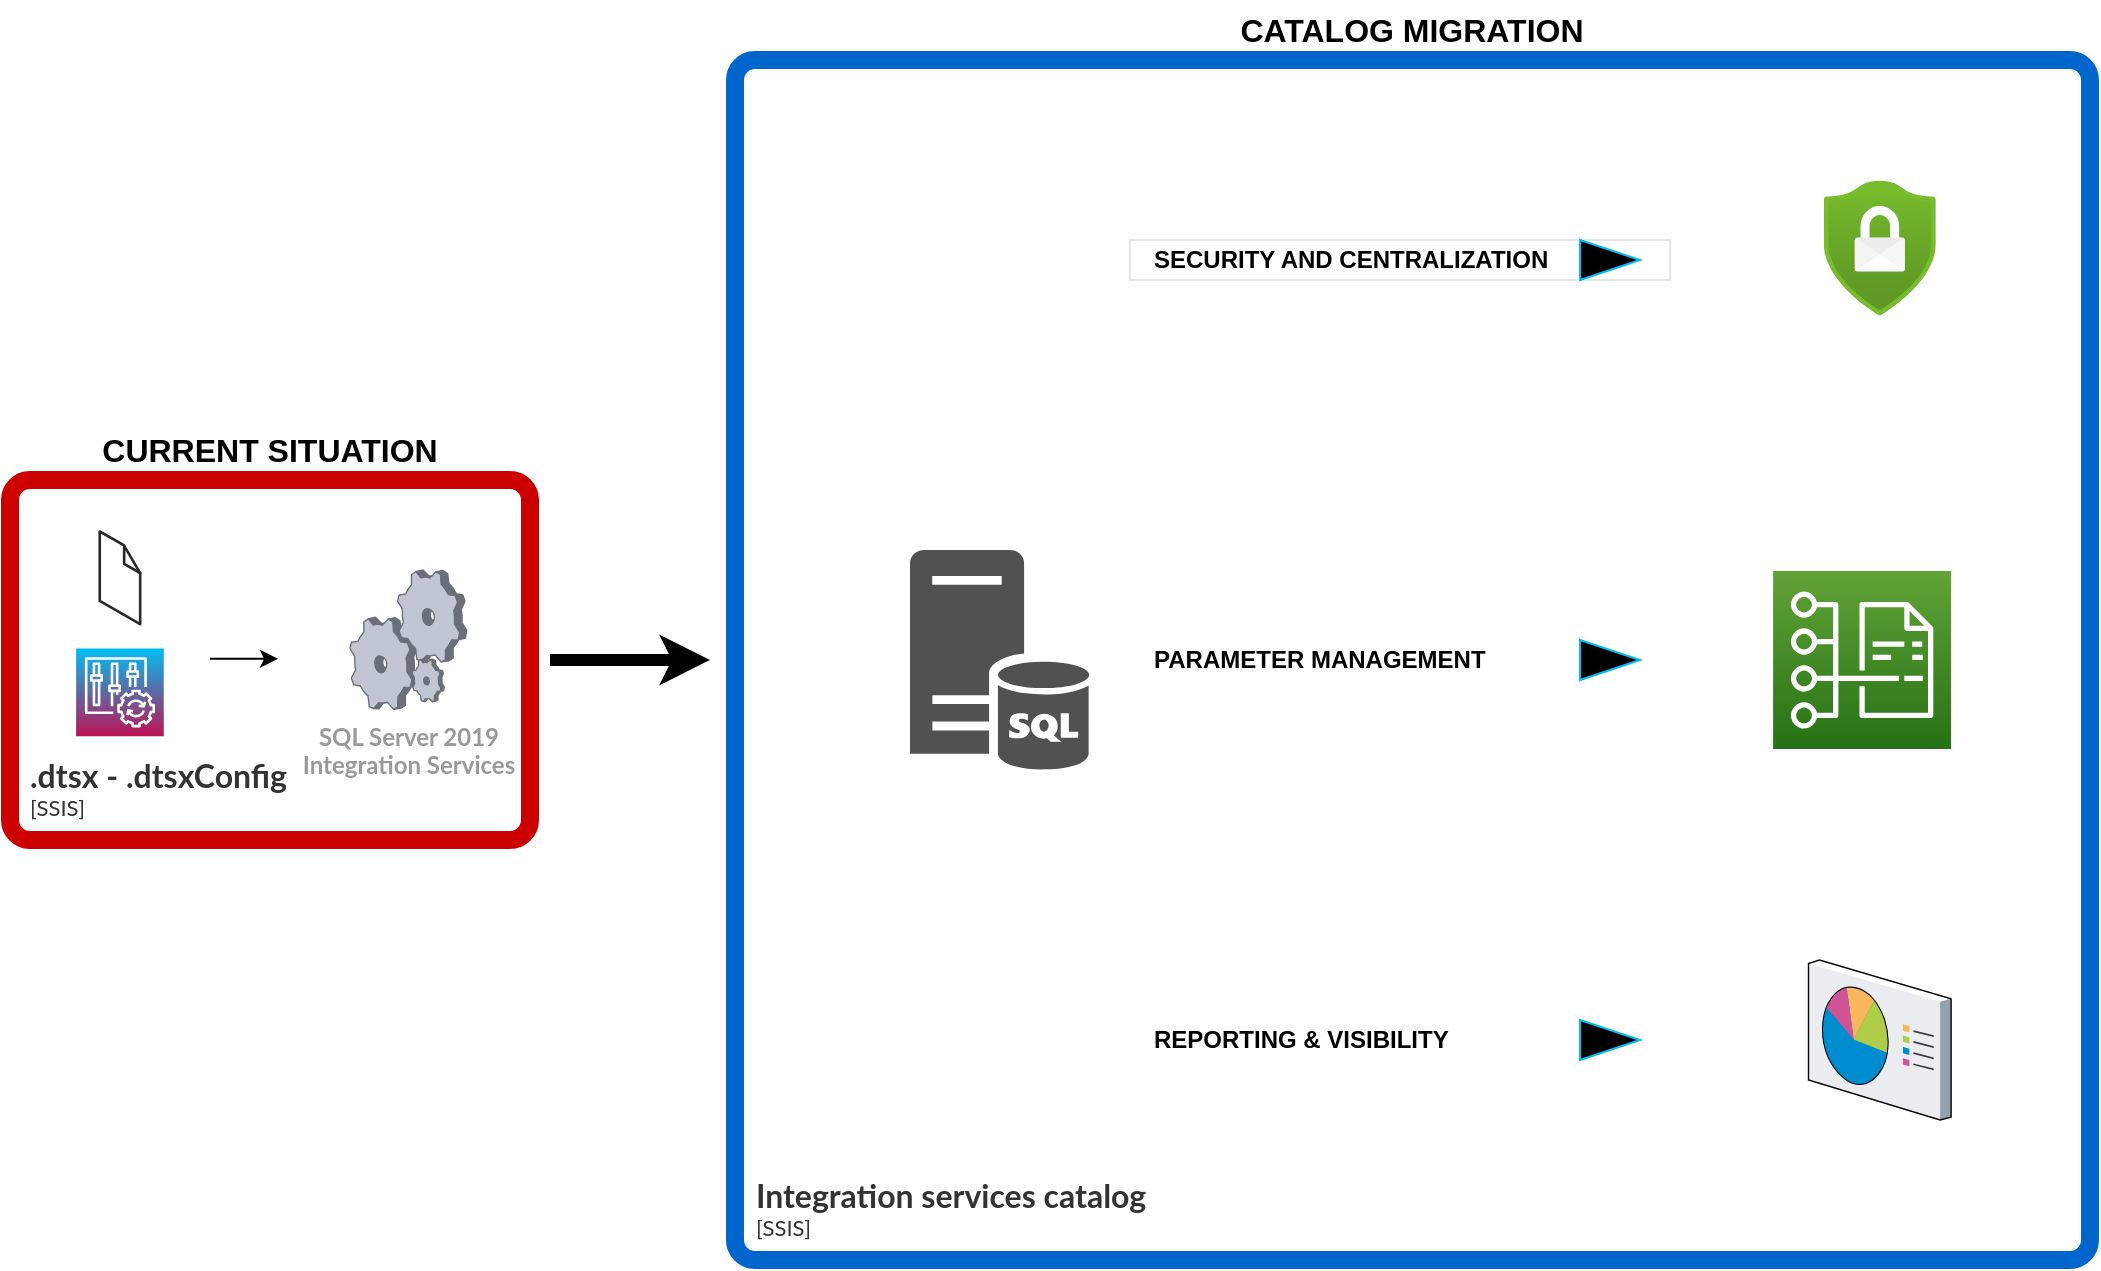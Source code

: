 <mxfile version="22.1.18" type="device">
  <diagram name="Governance" id="ASqNZsRTcQPcP9DmmxkE">
    <mxGraphModel dx="3314" dy="854" grid="1" gridSize="10" guides="1" tooltips="1" connect="1" arrows="1" fold="1" page="1" pageScale="1" pageWidth="1100" pageHeight="850" math="0" shadow="0">
      <root>
        <mxCell id="na60a0lLI7LEdj6LmkeG-0" />
        <mxCell id="na60a0lLI7LEdj6LmkeG-1" parent="na60a0lLI7LEdj6LmkeG-0" />
        <mxCell id="na60a0lLI7LEdj6LmkeG-26" value="" style="edgeStyle=orthogonalEdgeStyle;rounded=0;orthogonalLoop=1;jettySize=auto;html=1;" parent="na60a0lLI7LEdj6LmkeG-1" edge="1">
          <mxGeometry relative="1" as="geometry">
            <mxPoint x="-2060" y="399.415" as="sourcePoint" />
            <mxPoint x="-2026" y="399.415" as="targetPoint" />
          </mxGeometry>
        </mxCell>
        <object placeholders="1" c4Name=".dtsx - .dtsxConfig" c4Type="ContainerScopeBoundary" c4Application="SSIS" label="&lt;font style=&quot;font-size: 16px&quot;&gt;&lt;b&gt;&lt;div style=&quot;text-align: left&quot;&gt;%c4Name%&lt;/div&gt;&lt;/b&gt;&lt;/font&gt;&lt;div style=&quot;text-align: left&quot;&gt;[%c4Application%]&lt;/div&gt;" id="na60a0lLI7LEdj6LmkeG-31">
          <mxCell style="rounded=1;fontSize=11;whiteSpace=wrap;html=1;arcSize=20;fillColor=none;strokeColor=#CC0000;fontColor=#333333;labelBackgroundColor=none;align=left;verticalAlign=bottom;labelBorderColor=none;spacingTop=0;spacing=10;metaEdit=1;rotatable=0;perimeter=rectanglePerimeter;noLabel=0;labelPadding=0;allowArrows=0;connectable=0;expand=0;recursiveResize=0;editable=1;pointerEvents=0;absoluteArcSize=1;metaData={&quot;c4Type&quot;:{&quot;editable&quot;:false}};points=[[0.25,0,0],[0.5,0,0],[0.75,0,0],[1,0.25,0],[1,0.5,0],[1,0.75,0],[0.75,1,0],[0.5,1,0],[0.25,1,0],[0,0.75,0],[0,0.5,0],[0,0.25,0]];strokeWidth=9;fontFamily=Lato;fontSource=https%3A%2F%2Ffonts.googleapis.com%2Fcss%3Ffamily%3DLato;" parent="na60a0lLI7LEdj6LmkeG-1" vertex="1">
            <mxGeometry x="-2160" y="310" width="260" height="180" as="geometry" />
          </mxCell>
        </object>
        <object placeholders="1" c4Name="Integration services catalog" c4Type="ContainerScopeBoundary" c4Application="SSIS" label="&lt;font style=&quot;font-size: 16px&quot;&gt;&lt;b&gt;&lt;div style=&quot;text-align: left&quot;&gt;%c4Name%&lt;/div&gt;&lt;/b&gt;&lt;/font&gt;&lt;div style=&quot;text-align: left&quot;&gt;[%c4Application%]&lt;/div&gt;" id="na60a0lLI7LEdj6LmkeG-32">
          <mxCell style="rounded=1;fontSize=11;whiteSpace=wrap;html=1;arcSize=20;fillColor=none;strokeColor=#0066CC;fontColor=#333333;labelBackgroundColor=none;align=left;verticalAlign=bottom;labelBorderColor=none;spacingTop=0;spacing=10;metaEdit=1;rotatable=0;perimeter=rectanglePerimeter;noLabel=0;labelPadding=0;allowArrows=0;connectable=0;expand=0;recursiveResize=0;editable=1;pointerEvents=0;absoluteArcSize=1;metaData={&quot;c4Type&quot;:{&quot;editable&quot;:false}};points=[[0.25,0,0],[0.5,0,0],[0.75,0,0],[1,0.25,0],[1,0.5,0],[1,0.75,0],[0.75,1,0],[0.5,1,0],[0.25,1,0],[0,0.75,0],[0,0.5,0],[0,0.25,0]];strokeWidth=9;fontFamily=Lato;fontSource=https%3A%2F%2Ffonts.googleapis.com%2Fcss%3Ffamily%3DLato;" parent="na60a0lLI7LEdj6LmkeG-1" vertex="1">
            <mxGeometry x="-1797.5" y="100" width="677.5" height="600" as="geometry" />
          </mxCell>
        </object>
        <mxCell id="na60a0lLI7LEdj6LmkeG-33" value="" style="endArrow=classic;html=1;rounded=0;strokeWidth=6;" parent="na60a0lLI7LEdj6LmkeG-1" edge="1">
          <mxGeometry width="50" height="50" relative="1" as="geometry">
            <mxPoint x="-1890" y="400" as="sourcePoint" />
            <mxPoint x="-1810" y="400" as="targetPoint" />
          </mxGeometry>
        </mxCell>
        <mxCell id="bBQCb81qb1TY1X6Qmek9-0" value="" style="sketch=0;points=[[0,0,0],[0.25,0,0],[0.5,0,0],[0.75,0,0],[1,0,0],[0,1,0],[0.25,1,0],[0.5,1,0],[0.75,1,0],[1,1,0],[0,0.25,0],[0,0.5,0],[0,0.75,0],[1,0.25,0],[1,0.5,0],[1,0.75,0]];points=[[0,0,0],[0.25,0,0],[0.5,0,0],[0.75,0,0],[1,0,0],[0,1,0],[0.25,1,0],[0.5,1,0],[0.75,1,0],[1,1,0],[0,0.25,0],[0,0.5,0],[0,0.75,0],[1,0.25,0],[1,0.5,0],[1,0.75,0]];outlineConnect=0;fontColor=#232F3E;gradientDirection=north;fillColor=#BC1356;strokeColor=#ffffff;dashed=0;verticalLabelPosition=bottom;verticalAlign=top;align=center;html=1;fontSize=12;fontStyle=0;aspect=fixed;shape=mxgraph.aws4.resourceIcon;resIcon=mxgraph.aws4.config;gradientColor=#00BEF2;" parent="na60a0lLI7LEdj6LmkeG-1" vertex="1">
          <mxGeometry x="-2126.94" y="394.25" width="43.83" height="43.83" as="geometry" />
        </mxCell>
        <mxCell id="bBQCb81qb1TY1X6Qmek9-3" value="" style="verticalLabelPosition=bottom;html=1;verticalAlign=top;strokeWidth=1;align=center;outlineConnect=0;dashed=0;outlineConnect=0;shape=mxgraph.aws3d.file;aspect=fixed;strokeColor=#292929;fillColor=none;gradientColor=#00BEF2;" parent="na60a0lLI7LEdj6LmkeG-1" vertex="1">
          <mxGeometry x="-2115.13" y="335.75" width="20.22" height="46.35" as="geometry" />
        </mxCell>
        <mxCell id="bBQCb81qb1TY1X6Qmek9-4" value="&lt;b&gt;&lt;font style=&quot;font-size: 16px&quot;&gt;CURRENT SITUATION&lt;/font&gt;&lt;/b&gt;" style="text;html=1;strokeColor=none;fillColor=none;align=center;verticalAlign=middle;whiteSpace=wrap;rounded=0;" parent="na60a0lLI7LEdj6LmkeG-1" vertex="1">
          <mxGeometry x="-2160" y="280" width="260" height="30" as="geometry" />
        </mxCell>
        <mxCell id="bBQCb81qb1TY1X6Qmek9-5" value="&lt;b&gt;&lt;font style=&quot;font-size: 16px&quot;&gt;CATALOG MIGRATION&lt;/font&gt;&lt;/b&gt;" style="text;html=1;strokeColor=none;fillColor=none;align=center;verticalAlign=middle;whiteSpace=wrap;rounded=0;" parent="na60a0lLI7LEdj6LmkeG-1" vertex="1">
          <mxGeometry x="-1788.75" y="70" width="660" height="30" as="geometry" />
        </mxCell>
        <mxCell id="oViCr7dPxAOUAtRBUVRd-11" value="&lt;b&gt;SECURITY AND CENTRALIZATION&lt;/b&gt;" style="align=left;spacingLeft=10;html=1;dashed=0;strokeColor=#E6E6E6;fillColor=none;gradientColor=#E6E6E6;" parent="na60a0lLI7LEdj6LmkeG-1" vertex="1">
          <mxGeometry x="-1600" y="190" width="270" height="20" as="geometry" />
        </mxCell>
        <mxCell id="oViCr7dPxAOUAtRBUVRd-12" value="" style="shape=triangle;fillColor=#000000;strokeColor=#00BEF2;" parent="oViCr7dPxAOUAtRBUVRd-11" vertex="1">
          <mxGeometry x="1" y="0.5" width="30" height="20" relative="1" as="geometry">
            <mxPoint x="-45" y="-10" as="offset" />
          </mxGeometry>
        </mxCell>
        <mxCell id="hV4rjJ0sA3GngW_AvXmh-2" value="&lt;b&gt;PARAMETER MANAGEMENT&lt;/b&gt;" style="align=left;spacingLeft=10;html=1;dashed=0;strokeColor=none;fillColor=none;gradientColor=#00BEF2;" parent="na60a0lLI7LEdj6LmkeG-1" vertex="1">
          <mxGeometry x="-1600" y="390" width="270" height="20" as="geometry" />
        </mxCell>
        <mxCell id="hV4rjJ0sA3GngW_AvXmh-3" value="" style="shape=triangle;fillColor=#000000;strokeColor=#00BEF2;" parent="hV4rjJ0sA3GngW_AvXmh-2" vertex="1">
          <mxGeometry x="1" y="0.5" width="30" height="20" relative="1" as="geometry">
            <mxPoint x="-45" y="-10" as="offset" />
          </mxGeometry>
        </mxCell>
        <mxCell id="hV4rjJ0sA3GngW_AvXmh-4" value="&lt;b&gt;REPORTING &amp;amp; VISIBILITY&lt;/b&gt;" style="align=left;spacingLeft=10;html=1;dashed=0;strokeColor=none;fillColor=none;gradientColor=#00BEF2;" parent="na60a0lLI7LEdj6LmkeG-1" vertex="1">
          <mxGeometry x="-1600" y="580" width="270" height="20" as="geometry" />
        </mxCell>
        <mxCell id="hV4rjJ0sA3GngW_AvXmh-5" value="" style="shape=triangle;fillColor=#000000;strokeColor=#00BEF2;" parent="hV4rjJ0sA3GngW_AvXmh-4" vertex="1">
          <mxGeometry x="1" y="0.5" width="30" height="20" relative="1" as="geometry">
            <mxPoint x="-45" y="-10" as="offset" />
          </mxGeometry>
        </mxCell>
        <mxCell id="fb9shciNlvoRQI-vL1Eq-3" value="" style="verticalLabelPosition=bottom;sketch=0;aspect=fixed;html=1;verticalAlign=top;strokeColor=none;align=center;outlineConnect=0;shape=mxgraph.citrix.reporting;dashed=0;fillColor=#00BEF2;gradientColor=#00BEF2;" parent="na60a0lLI7LEdj6LmkeG-1" vertex="1">
          <mxGeometry x="-1260.75" y="550" width="71.3" height="80" as="geometry" />
        </mxCell>
        <mxCell id="fb9shciNlvoRQI-vL1Eq-6" value="&lt;b style=&quot;color: rgb(153 , 153 , 153) ; font-family: &amp;#34;lato&amp;#34;&quot;&gt;SQL Server 2019&lt;br&gt;Integration Services&lt;/b&gt;" style="verticalLabelPosition=bottom;sketch=0;aspect=fixed;html=1;verticalAlign=top;strokeColor=none;align=center;outlineConnect=0;shape=mxgraph.citrix.process;dashed=0;fillColor=#00BEF2;gradientColor=#00BEF2;" parent="na60a0lLI7LEdj6LmkeG-1" vertex="1">
          <mxGeometry x="-1990" y="355" width="58.36" height="69.58" as="geometry" />
        </mxCell>
        <mxCell id="fb9shciNlvoRQI-vL1Eq-9" value="" style="sketch=0;points=[[0,0,0],[0.25,0,0],[0.5,0,0],[0.75,0,0],[1,0,0],[0,1,0],[0.25,1,0],[0.5,1,0],[0.75,1,0],[1,1,0],[0,0.25,0],[0,0.5,0],[0,0.75,0],[1,0.25,0],[1,0.5,0],[1,0.75,0]];outlineConnect=0;fontColor=#232F3E;gradientColor=#60A337;gradientDirection=north;fillColor=#277116;strokeColor=#ffffff;dashed=0;verticalLabelPosition=bottom;verticalAlign=top;align=center;html=1;fontSize=12;fontStyle=0;aspect=fixed;shape=mxgraph.aws4.resourceIcon;resIcon=mxgraph.aws4.cost_and_usage_report;" parent="na60a0lLI7LEdj6LmkeG-1" vertex="1">
          <mxGeometry x="-1278.45" y="355.5" width="89" height="89" as="geometry" />
        </mxCell>
        <mxCell id="fb9shciNlvoRQI-vL1Eq-10" value="" style="sketch=0;pointerEvents=1;shadow=0;dashed=0;html=1;strokeColor=none;labelPosition=center;verticalLabelPosition=bottom;verticalAlign=top;align=center;fillColor=#515151;shape=mxgraph.mscae.system_center.central_administration_site_sql" parent="na60a0lLI7LEdj6LmkeG-1" vertex="1">
          <mxGeometry x="-1710" y="345" width="90" height="110" as="geometry" />
        </mxCell>
        <mxCell id="fb9shciNlvoRQI-vL1Eq-11" value="" style="aspect=fixed;html=1;points=[];align=center;image;fontSize=12;image=img/lib/azure2/security/Security_Center.svg;dashed=0;strokeColor=#E6E6E6;fillColor=none;gradientColor=#E6E6E6;" parent="na60a0lLI7LEdj6LmkeG-1" vertex="1">
          <mxGeometry x="-1253.1" y="160" width="56.0" height="68" as="geometry" />
        </mxCell>
      </root>
    </mxGraphModel>
  </diagram>
</mxfile>
